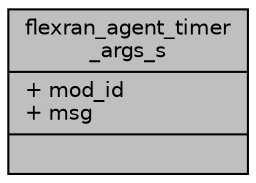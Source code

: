 digraph "flexran_agent_timer_args_s"
{
 // LATEX_PDF_SIZE
  edge [fontname="Helvetica",fontsize="10",labelfontname="Helvetica",labelfontsize="10"];
  node [fontname="Helvetica",fontsize="10",shape=record];
  Node1 [label="{flexran_agent_timer\l_args_s\n|+ mod_id\l+ msg\l|}",height=0.2,width=0.4,color="black", fillcolor="grey75", style="filled", fontcolor="black",tooltip=" "];
}
